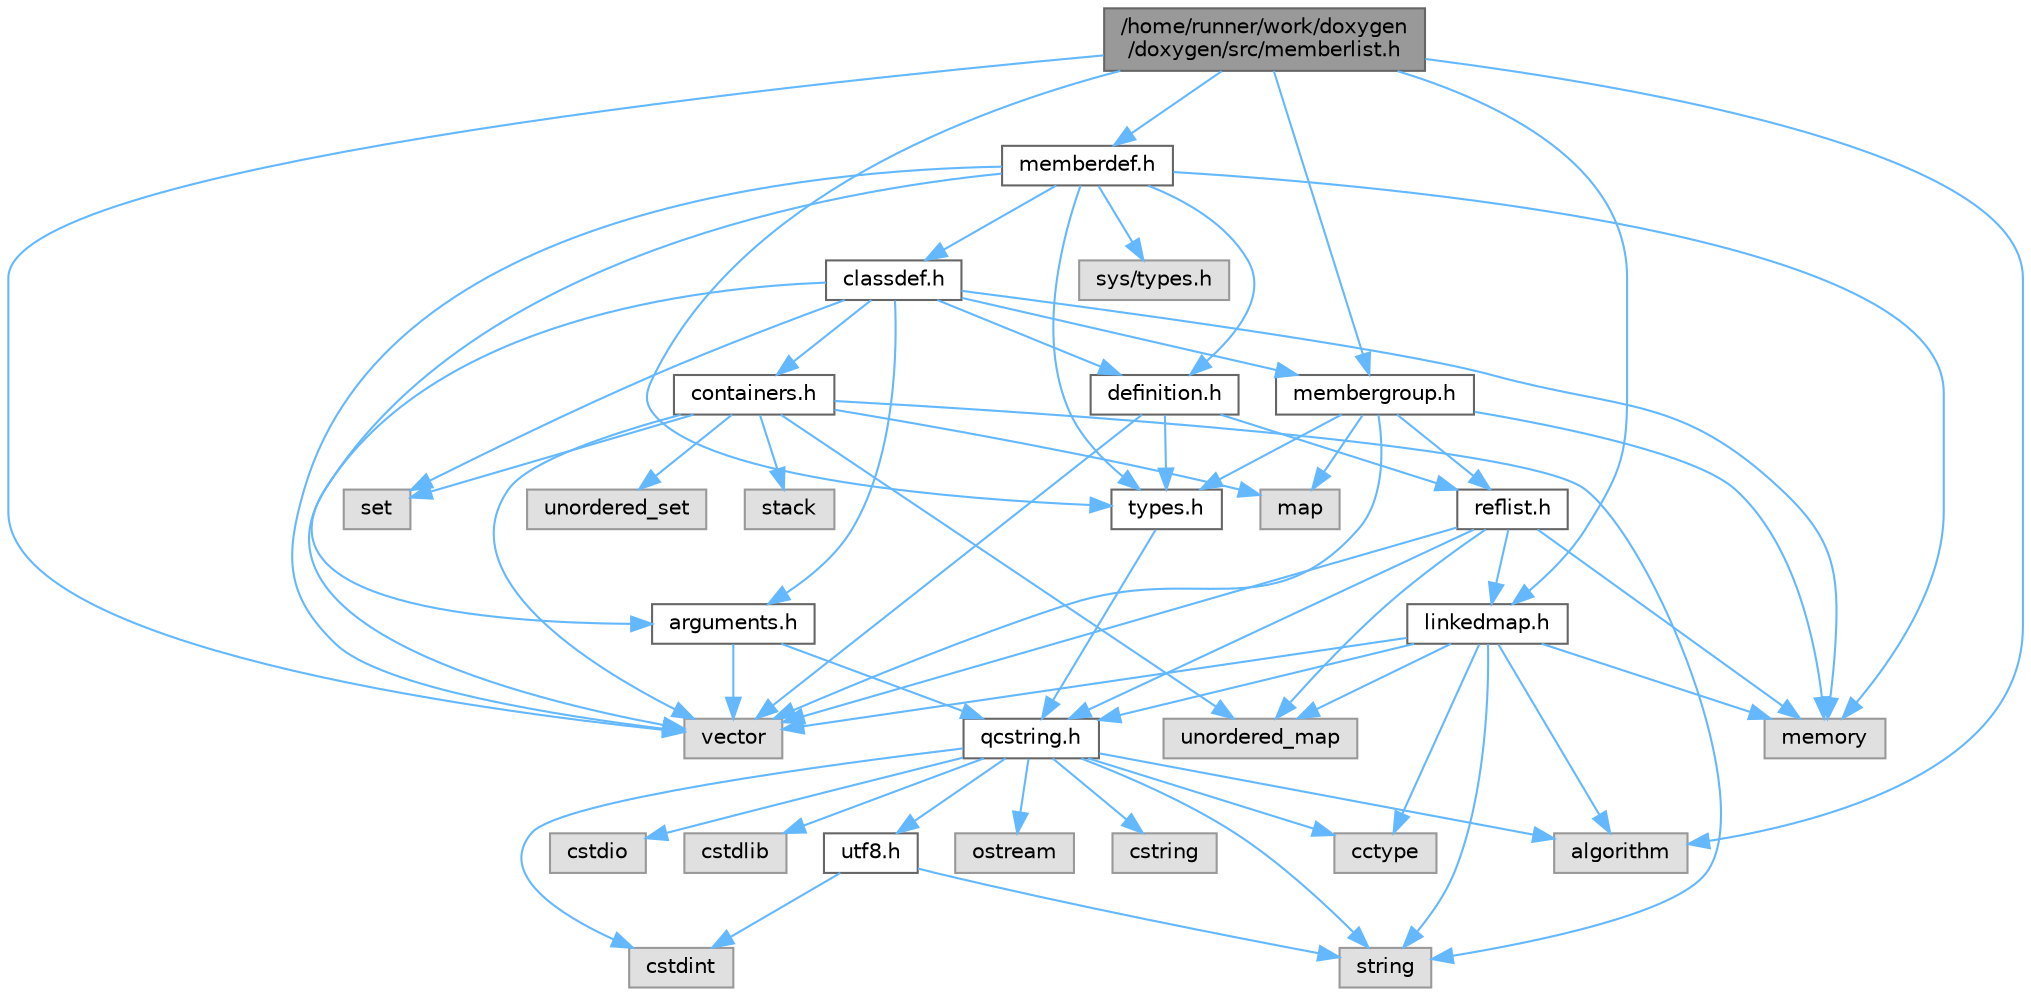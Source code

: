 digraph "/home/runner/work/doxygen/doxygen/src/memberlist.h"
{
 // INTERACTIVE_SVG=YES
 // LATEX_PDF_SIZE
  bgcolor="transparent";
  edge [fontname=Helvetica,fontsize=10,labelfontname=Helvetica,labelfontsize=10];
  node [fontname=Helvetica,fontsize=10,shape=box,height=0.2,width=0.4];
  Node1 [id="Node000001",label="/home/runner/work/doxygen\l/doxygen/src/memberlist.h",height=0.2,width=0.4,color="gray40", fillcolor="grey60", style="filled", fontcolor="black"];
  Node1 -> Node2 [id="edge1_Node000001_Node000002",color="steelblue1",style="solid"];
  Node2 [id="Node000002",label="vector",height=0.2,width=0.4,color="grey60", fillcolor="#E0E0E0", style="filled"];
  Node1 -> Node3 [id="edge2_Node000001_Node000003",color="steelblue1",style="solid"];
  Node3 [id="Node000003",label="algorithm",height=0.2,width=0.4,color="grey60", fillcolor="#E0E0E0", style="filled"];
  Node1 -> Node4 [id="edge3_Node000001_Node000004",color="steelblue1",style="solid"];
  Node4 [id="Node000004",label="memberdef.h",height=0.2,width=0.4,color="grey40", fillcolor="white", style="filled",URL="$d4/d46/memberdef_8h.html",tooltip=" "];
  Node4 -> Node2 [id="edge4_Node000004_Node000002",color="steelblue1",style="solid"];
  Node4 -> Node5 [id="edge5_Node000004_Node000005",color="steelblue1",style="solid"];
  Node5 [id="Node000005",label="memory",height=0.2,width=0.4,color="grey60", fillcolor="#E0E0E0", style="filled"];
  Node4 -> Node6 [id="edge6_Node000004_Node000006",color="steelblue1",style="solid"];
  Node6 [id="Node000006",label="sys/types.h",height=0.2,width=0.4,color="grey60", fillcolor="#E0E0E0", style="filled"];
  Node4 -> Node7 [id="edge7_Node000004_Node000007",color="steelblue1",style="solid"];
  Node7 [id="Node000007",label="types.h",height=0.2,width=0.4,color="grey40", fillcolor="white", style="filled",URL="$d9/d49/types_8h.html",tooltip="This file contains a number of basic enums and types."];
  Node7 -> Node8 [id="edge8_Node000007_Node000008",color="steelblue1",style="solid"];
  Node8 [id="Node000008",label="qcstring.h",height=0.2,width=0.4,color="grey40", fillcolor="white", style="filled",URL="$d7/d5c/qcstring_8h.html",tooltip=" "];
  Node8 -> Node9 [id="edge9_Node000008_Node000009",color="steelblue1",style="solid"];
  Node9 [id="Node000009",label="string",height=0.2,width=0.4,color="grey60", fillcolor="#E0E0E0", style="filled"];
  Node8 -> Node3 [id="edge10_Node000008_Node000003",color="steelblue1",style="solid"];
  Node8 -> Node10 [id="edge11_Node000008_Node000010",color="steelblue1",style="solid"];
  Node10 [id="Node000010",label="cctype",height=0.2,width=0.4,color="grey60", fillcolor="#E0E0E0", style="filled"];
  Node8 -> Node11 [id="edge12_Node000008_Node000011",color="steelblue1",style="solid"];
  Node11 [id="Node000011",label="cstring",height=0.2,width=0.4,color="grey60", fillcolor="#E0E0E0", style="filled"];
  Node8 -> Node12 [id="edge13_Node000008_Node000012",color="steelblue1",style="solid"];
  Node12 [id="Node000012",label="cstdio",height=0.2,width=0.4,color="grey60", fillcolor="#E0E0E0", style="filled"];
  Node8 -> Node13 [id="edge14_Node000008_Node000013",color="steelblue1",style="solid"];
  Node13 [id="Node000013",label="cstdlib",height=0.2,width=0.4,color="grey60", fillcolor="#E0E0E0", style="filled"];
  Node8 -> Node14 [id="edge15_Node000008_Node000014",color="steelblue1",style="solid"];
  Node14 [id="Node000014",label="cstdint",height=0.2,width=0.4,color="grey60", fillcolor="#E0E0E0", style="filled"];
  Node8 -> Node15 [id="edge16_Node000008_Node000015",color="steelblue1",style="solid"];
  Node15 [id="Node000015",label="ostream",height=0.2,width=0.4,color="grey60", fillcolor="#E0E0E0", style="filled"];
  Node8 -> Node16 [id="edge17_Node000008_Node000016",color="steelblue1",style="solid"];
  Node16 [id="Node000016",label="utf8.h",height=0.2,width=0.4,color="grey40", fillcolor="white", style="filled",URL="$db/d7c/utf8_8h.html",tooltip="Various UTF8 related helper functions."];
  Node16 -> Node14 [id="edge18_Node000016_Node000014",color="steelblue1",style="solid"];
  Node16 -> Node9 [id="edge19_Node000016_Node000009",color="steelblue1",style="solid"];
  Node4 -> Node17 [id="edge20_Node000004_Node000017",color="steelblue1",style="solid"];
  Node17 [id="Node000017",label="definition.h",height=0.2,width=0.4,color="grey40", fillcolor="white", style="filled",URL="$df/da1/definition_8h.html",tooltip=" "];
  Node17 -> Node2 [id="edge21_Node000017_Node000002",color="steelblue1",style="solid"];
  Node17 -> Node7 [id="edge22_Node000017_Node000007",color="steelblue1",style="solid"];
  Node17 -> Node18 [id="edge23_Node000017_Node000018",color="steelblue1",style="solid"];
  Node18 [id="Node000018",label="reflist.h",height=0.2,width=0.4,color="grey40", fillcolor="white", style="filled",URL="$d1/d02/reflist_8h.html",tooltip=" "];
  Node18 -> Node2 [id="edge24_Node000018_Node000002",color="steelblue1",style="solid"];
  Node18 -> Node19 [id="edge25_Node000018_Node000019",color="steelblue1",style="solid"];
  Node19 [id="Node000019",label="unordered_map",height=0.2,width=0.4,color="grey60", fillcolor="#E0E0E0", style="filled"];
  Node18 -> Node5 [id="edge26_Node000018_Node000005",color="steelblue1",style="solid"];
  Node18 -> Node8 [id="edge27_Node000018_Node000008",color="steelblue1",style="solid"];
  Node18 -> Node20 [id="edge28_Node000018_Node000020",color="steelblue1",style="solid"];
  Node20 [id="Node000020",label="linkedmap.h",height=0.2,width=0.4,color="grey40", fillcolor="white", style="filled",URL="$da/de1/linkedmap_8h.html",tooltip=" "];
  Node20 -> Node19 [id="edge29_Node000020_Node000019",color="steelblue1",style="solid"];
  Node20 -> Node2 [id="edge30_Node000020_Node000002",color="steelblue1",style="solid"];
  Node20 -> Node5 [id="edge31_Node000020_Node000005",color="steelblue1",style="solid"];
  Node20 -> Node9 [id="edge32_Node000020_Node000009",color="steelblue1",style="solid"];
  Node20 -> Node3 [id="edge33_Node000020_Node000003",color="steelblue1",style="solid"];
  Node20 -> Node10 [id="edge34_Node000020_Node000010",color="steelblue1",style="solid"];
  Node20 -> Node8 [id="edge35_Node000020_Node000008",color="steelblue1",style="solid"];
  Node4 -> Node21 [id="edge36_Node000004_Node000021",color="steelblue1",style="solid"];
  Node21 [id="Node000021",label="arguments.h",height=0.2,width=0.4,color="grey40", fillcolor="white", style="filled",URL="$df/d9b/arguments_8h.html",tooltip=" "];
  Node21 -> Node2 [id="edge37_Node000021_Node000002",color="steelblue1",style="solid"];
  Node21 -> Node8 [id="edge38_Node000021_Node000008",color="steelblue1",style="solid"];
  Node4 -> Node22 [id="edge39_Node000004_Node000022",color="steelblue1",style="solid"];
  Node22 [id="Node000022",label="classdef.h",height=0.2,width=0.4,color="grey40", fillcolor="white", style="filled",URL="$d1/da6/classdef_8h.html",tooltip=" "];
  Node22 -> Node5 [id="edge40_Node000022_Node000005",color="steelblue1",style="solid"];
  Node22 -> Node2 [id="edge41_Node000022_Node000002",color="steelblue1",style="solid"];
  Node22 -> Node23 [id="edge42_Node000022_Node000023",color="steelblue1",style="solid"];
  Node23 [id="Node000023",label="set",height=0.2,width=0.4,color="grey60", fillcolor="#E0E0E0", style="filled"];
  Node22 -> Node24 [id="edge43_Node000022_Node000024",color="steelblue1",style="solid"];
  Node24 [id="Node000024",label="containers.h",height=0.2,width=0.4,color="grey40", fillcolor="white", style="filled",URL="$d5/d75/containers_8h.html",tooltip=" "];
  Node24 -> Node2 [id="edge44_Node000024_Node000002",color="steelblue1",style="solid"];
  Node24 -> Node9 [id="edge45_Node000024_Node000009",color="steelblue1",style="solid"];
  Node24 -> Node23 [id="edge46_Node000024_Node000023",color="steelblue1",style="solid"];
  Node24 -> Node25 [id="edge47_Node000024_Node000025",color="steelblue1",style="solid"];
  Node25 [id="Node000025",label="map",height=0.2,width=0.4,color="grey60", fillcolor="#E0E0E0", style="filled"];
  Node24 -> Node26 [id="edge48_Node000024_Node000026",color="steelblue1",style="solid"];
  Node26 [id="Node000026",label="unordered_set",height=0.2,width=0.4,color="grey60", fillcolor="#E0E0E0", style="filled"];
  Node24 -> Node19 [id="edge49_Node000024_Node000019",color="steelblue1",style="solid"];
  Node24 -> Node27 [id="edge50_Node000024_Node000027",color="steelblue1",style="solid"];
  Node27 [id="Node000027",label="stack",height=0.2,width=0.4,color="grey60", fillcolor="#E0E0E0", style="filled"];
  Node22 -> Node17 [id="edge51_Node000022_Node000017",color="steelblue1",style="solid"];
  Node22 -> Node21 [id="edge52_Node000022_Node000021",color="steelblue1",style="solid"];
  Node22 -> Node28 [id="edge53_Node000022_Node000028",color="steelblue1",style="solid"];
  Node28 [id="Node000028",label="membergroup.h",height=0.2,width=0.4,color="grey40", fillcolor="white", style="filled",URL="$d9/d11/membergroup_8h.html",tooltip=" "];
  Node28 -> Node2 [id="edge54_Node000028_Node000002",color="steelblue1",style="solid"];
  Node28 -> Node25 [id="edge55_Node000028_Node000025",color="steelblue1",style="solid"];
  Node28 -> Node5 [id="edge56_Node000028_Node000005",color="steelblue1",style="solid"];
  Node28 -> Node7 [id="edge57_Node000028_Node000007",color="steelblue1",style="solid"];
  Node28 -> Node18 [id="edge58_Node000028_Node000018",color="steelblue1",style="solid"];
  Node1 -> Node20 [id="edge59_Node000001_Node000020",color="steelblue1",style="solid"];
  Node1 -> Node7 [id="edge60_Node000001_Node000007",color="steelblue1",style="solid"];
  Node1 -> Node28 [id="edge61_Node000001_Node000028",color="steelblue1",style="solid"];
}
